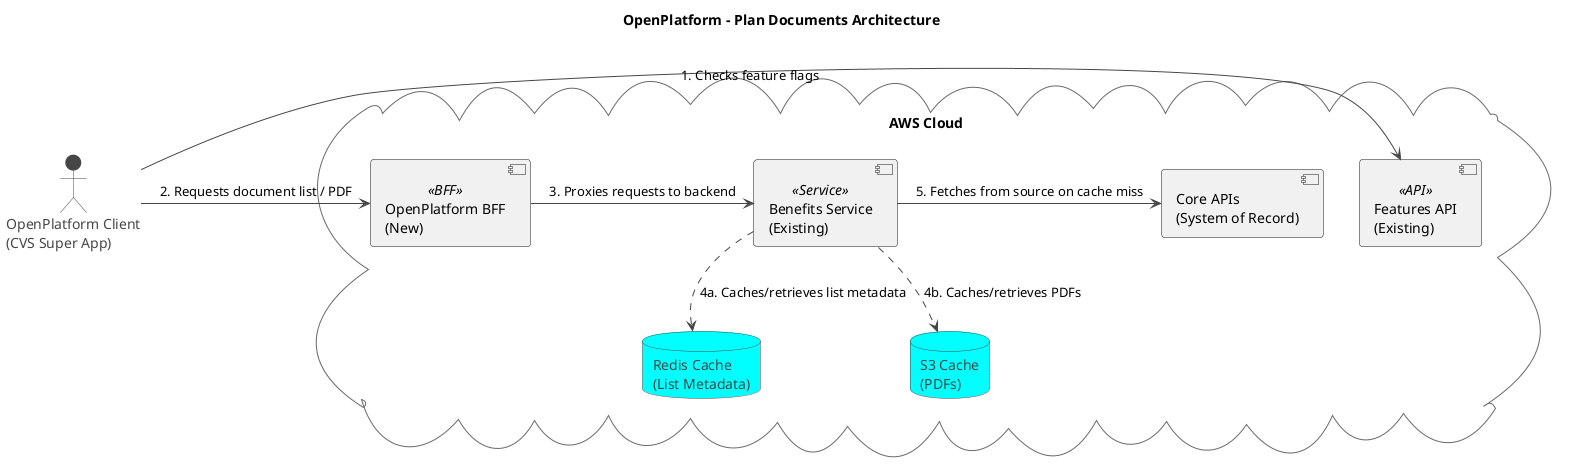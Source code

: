 @startuml
!theme vibrant

skinparam componentStyle uml2
skinparam rectangle {
    roundCorner 20
}
skinparam database {
    roundCorner 20
}
skinparam cloud {
    roundCorner 20
}

title OpenPlatform - Plan Documents Architecture

actor "OpenPlatform Client\n(CVS Super App)" as Client

cloud "AWS Cloud" {
    component "OpenPlatform BFF\n(New)" as BFF <<BFF>>
    component "Features API\n(Existing)" as FeaturesAPI <<API>>
    component "Benefits Service\n(Existing)" as BenefitsService <<Service>>
    database "Redis Cache\n(List Metadata)" as Redis
    database "S3 Cache\n(PDFs)" as S3
    component "Core APIs\n(System of Record)" as CoreAPI
}

Client -right-> FeaturesAPI : 1. Checks feature flags
Client -right-> BFF : 2. Requests document list / PDF

BFF -right-> BenefitsService : 3. Proxies requests to backend

BenefitsService .down.> Redis : 4a. Caches/retrieves list metadata
BenefitsService .down.> S3 : 4b. Caches/retrieves PDFs
BenefitsService -right-> CoreAPI : 5. Fetches from source on cache miss

@enduml
